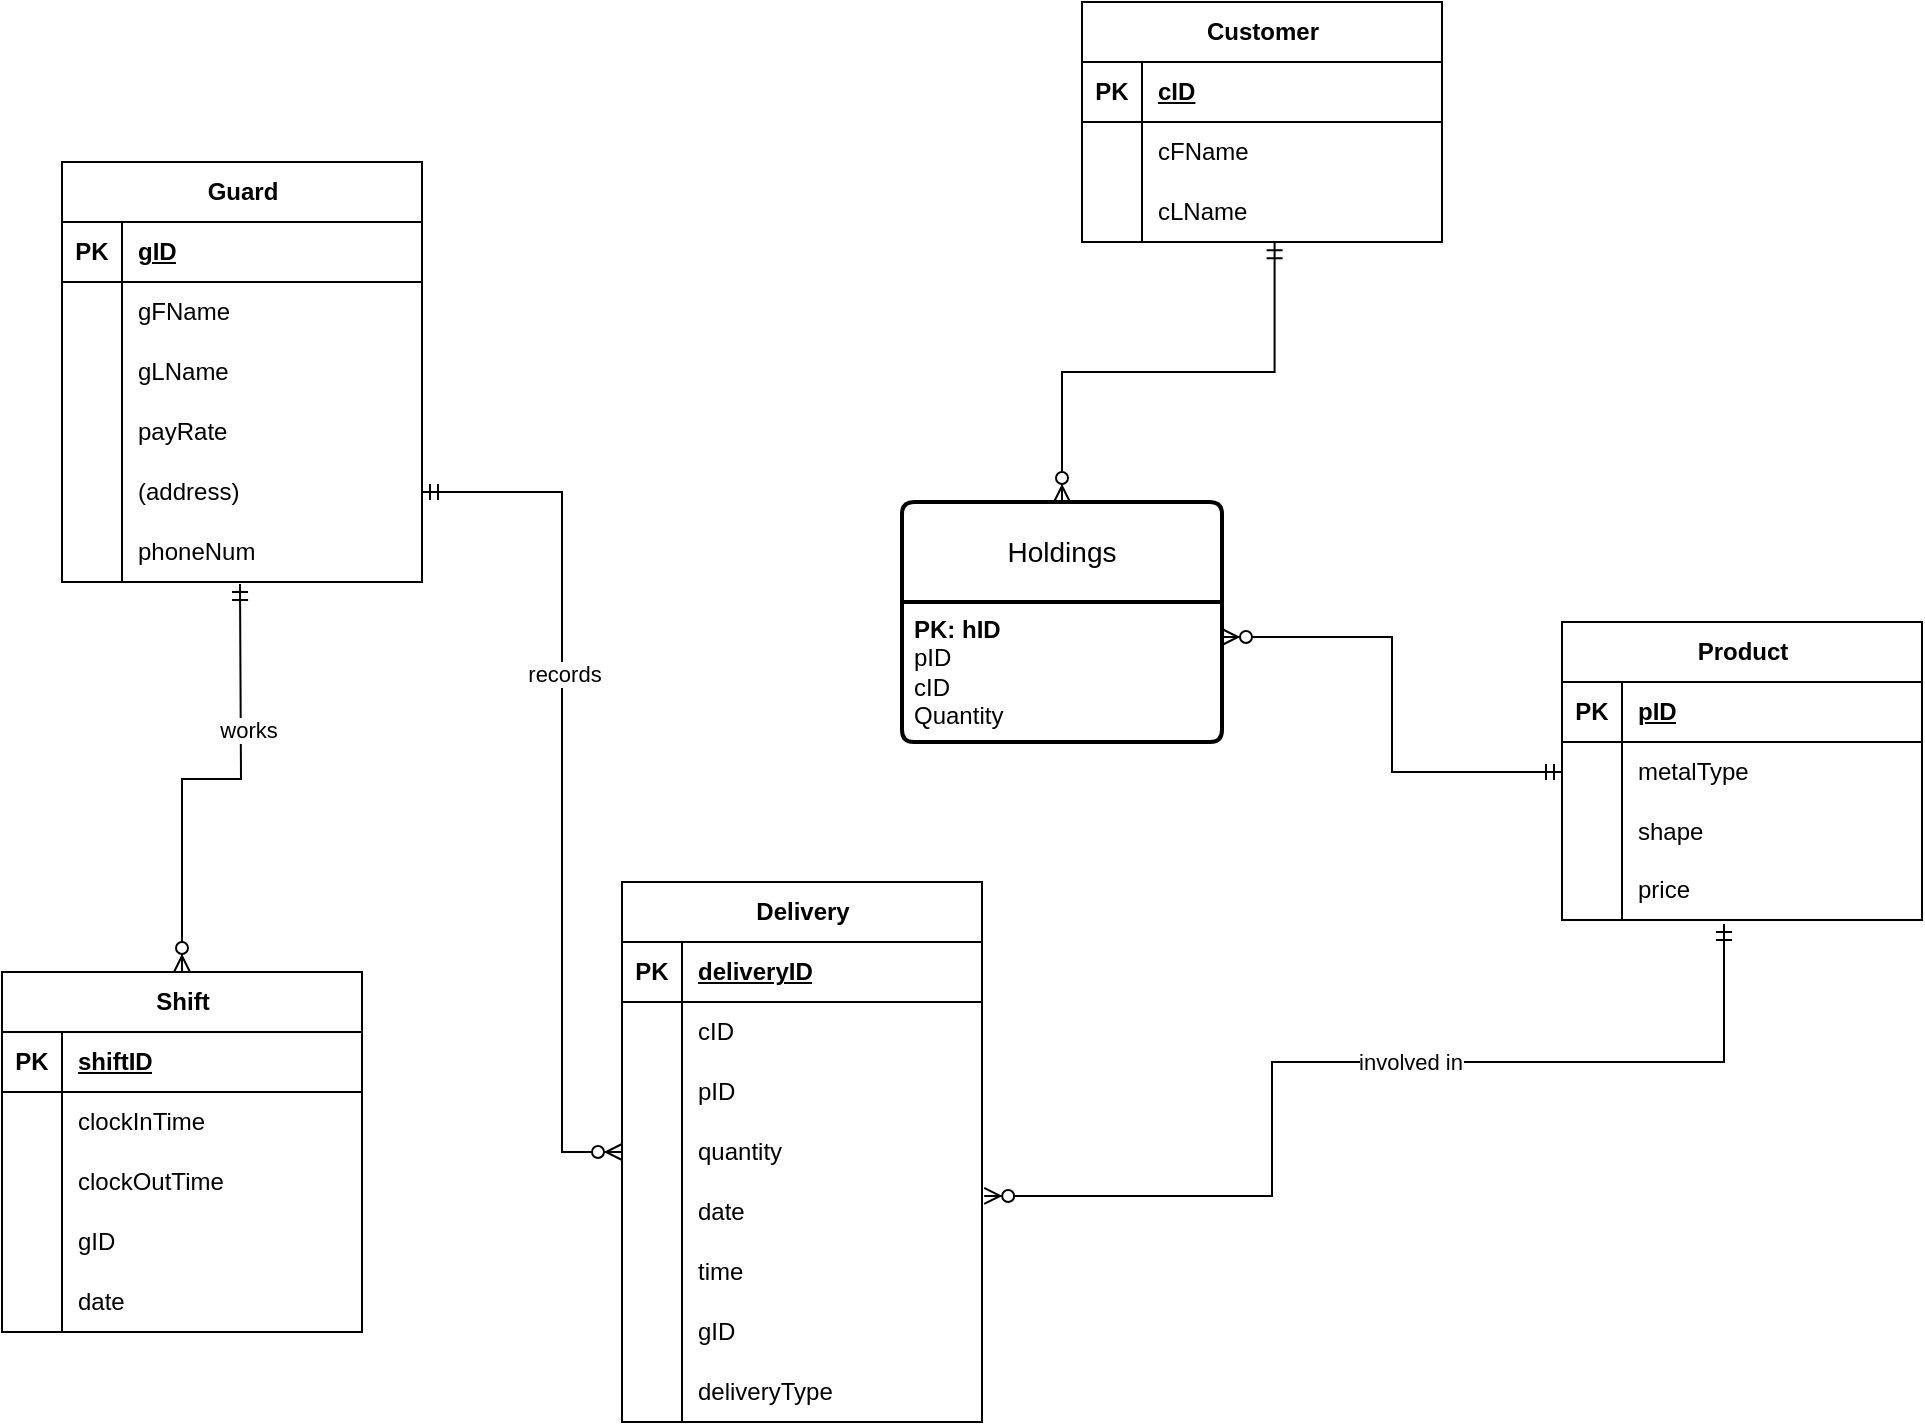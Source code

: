 <mxfile version="21.2.1" type="device">
  <diagram id="R2lEEEUBdFMjLlhIrx00" name="Page-1">
    <mxGraphModel dx="1122" dy="1834" grid="1" gridSize="10" guides="1" tooltips="1" connect="1" arrows="1" fold="1" page="1" pageScale="1" pageWidth="850" pageHeight="1100" math="0" shadow="0" extFonts="Permanent Marker^https://fonts.googleapis.com/css?family=Permanent+Marker">
      <root>
        <mxCell id="0" />
        <mxCell id="1" parent="0" />
        <mxCell id="6rHuHZp9k7wlHk1O68KM-27" value="Customer" style="shape=table;startSize=30;container=1;collapsible=1;childLayout=tableLayout;fixedRows=1;rowLines=0;fontStyle=1;align=center;resizeLast=1;html=1;" parent="1" vertex="1">
          <mxGeometry x="550" y="-20" width="180" height="120" as="geometry" />
        </mxCell>
        <mxCell id="6rHuHZp9k7wlHk1O68KM-28" value="" style="shape=tableRow;horizontal=0;startSize=0;swimlaneHead=0;swimlaneBody=0;fillColor=none;collapsible=0;dropTarget=0;points=[[0,0.5],[1,0.5]];portConstraint=eastwest;top=0;left=0;right=0;bottom=1;" parent="6rHuHZp9k7wlHk1O68KM-27" vertex="1">
          <mxGeometry y="30" width="180" height="30" as="geometry" />
        </mxCell>
        <mxCell id="6rHuHZp9k7wlHk1O68KM-29" value="PK" style="shape=partialRectangle;connectable=0;fillColor=none;top=0;left=0;bottom=0;right=0;fontStyle=1;overflow=hidden;whiteSpace=wrap;html=1;" parent="6rHuHZp9k7wlHk1O68KM-28" vertex="1">
          <mxGeometry width="30" height="30" as="geometry">
            <mxRectangle width="30" height="30" as="alternateBounds" />
          </mxGeometry>
        </mxCell>
        <mxCell id="6rHuHZp9k7wlHk1O68KM-30" value="cID" style="shape=partialRectangle;connectable=0;fillColor=none;top=0;left=0;bottom=0;right=0;align=left;spacingLeft=6;fontStyle=5;overflow=hidden;whiteSpace=wrap;html=1;" parent="6rHuHZp9k7wlHk1O68KM-28" vertex="1">
          <mxGeometry x="30" width="150" height="30" as="geometry">
            <mxRectangle width="150" height="30" as="alternateBounds" />
          </mxGeometry>
        </mxCell>
        <mxCell id="6rHuHZp9k7wlHk1O68KM-31" value="" style="shape=tableRow;horizontal=0;startSize=0;swimlaneHead=0;swimlaneBody=0;fillColor=none;collapsible=0;dropTarget=0;points=[[0,0.5],[1,0.5]];portConstraint=eastwest;top=0;left=0;right=0;bottom=0;" parent="6rHuHZp9k7wlHk1O68KM-27" vertex="1">
          <mxGeometry y="60" width="180" height="30" as="geometry" />
        </mxCell>
        <mxCell id="6rHuHZp9k7wlHk1O68KM-32" value="" style="shape=partialRectangle;connectable=0;fillColor=none;top=0;left=0;bottom=0;right=0;editable=1;overflow=hidden;whiteSpace=wrap;html=1;" parent="6rHuHZp9k7wlHk1O68KM-31" vertex="1">
          <mxGeometry width="30" height="30" as="geometry">
            <mxRectangle width="30" height="30" as="alternateBounds" />
          </mxGeometry>
        </mxCell>
        <mxCell id="6rHuHZp9k7wlHk1O68KM-33" value="cFName" style="shape=partialRectangle;connectable=0;fillColor=none;top=0;left=0;bottom=0;right=0;align=left;spacingLeft=6;overflow=hidden;whiteSpace=wrap;html=1;" parent="6rHuHZp9k7wlHk1O68KM-31" vertex="1">
          <mxGeometry x="30" width="150" height="30" as="geometry">
            <mxRectangle width="150" height="30" as="alternateBounds" />
          </mxGeometry>
        </mxCell>
        <mxCell id="6rHuHZp9k7wlHk1O68KM-34" value="" style="shape=tableRow;horizontal=0;startSize=0;swimlaneHead=0;swimlaneBody=0;fillColor=none;collapsible=0;dropTarget=0;points=[[0,0.5],[1,0.5]];portConstraint=eastwest;top=0;left=0;right=0;bottom=0;" parent="6rHuHZp9k7wlHk1O68KM-27" vertex="1">
          <mxGeometry y="90" width="180" height="30" as="geometry" />
        </mxCell>
        <mxCell id="6rHuHZp9k7wlHk1O68KM-35" value="" style="shape=partialRectangle;connectable=0;fillColor=none;top=0;left=0;bottom=0;right=0;editable=1;overflow=hidden;whiteSpace=wrap;html=1;" parent="6rHuHZp9k7wlHk1O68KM-34" vertex="1">
          <mxGeometry width="30" height="30" as="geometry">
            <mxRectangle width="30" height="30" as="alternateBounds" />
          </mxGeometry>
        </mxCell>
        <mxCell id="6rHuHZp9k7wlHk1O68KM-36" value="cLName" style="shape=partialRectangle;connectable=0;fillColor=none;top=0;left=0;bottom=0;right=0;align=left;spacingLeft=6;overflow=hidden;whiteSpace=wrap;html=1;" parent="6rHuHZp9k7wlHk1O68KM-34" vertex="1">
          <mxGeometry x="30" width="150" height="30" as="geometry">
            <mxRectangle width="150" height="30" as="alternateBounds" />
          </mxGeometry>
        </mxCell>
        <mxCell id="6rHuHZp9k7wlHk1O68KM-40" value="Guard" style="shape=table;startSize=30;container=1;collapsible=1;childLayout=tableLayout;fixedRows=1;rowLines=0;fontStyle=1;align=center;resizeLast=1;html=1;" parent="1" vertex="1">
          <mxGeometry x="40" y="60" width="180" height="210" as="geometry" />
        </mxCell>
        <mxCell id="6rHuHZp9k7wlHk1O68KM-41" value="" style="shape=tableRow;horizontal=0;startSize=0;swimlaneHead=0;swimlaneBody=0;fillColor=none;collapsible=0;dropTarget=0;points=[[0,0.5],[1,0.5]];portConstraint=eastwest;top=0;left=0;right=0;bottom=1;" parent="6rHuHZp9k7wlHk1O68KM-40" vertex="1">
          <mxGeometry y="30" width="180" height="30" as="geometry" />
        </mxCell>
        <mxCell id="6rHuHZp9k7wlHk1O68KM-42" value="PK" style="shape=partialRectangle;connectable=0;fillColor=none;top=0;left=0;bottom=0;right=0;fontStyle=1;overflow=hidden;whiteSpace=wrap;html=1;" parent="6rHuHZp9k7wlHk1O68KM-41" vertex="1">
          <mxGeometry width="30" height="30" as="geometry">
            <mxRectangle width="30" height="30" as="alternateBounds" />
          </mxGeometry>
        </mxCell>
        <mxCell id="6rHuHZp9k7wlHk1O68KM-43" value="gID" style="shape=partialRectangle;connectable=0;fillColor=none;top=0;left=0;bottom=0;right=0;align=left;spacingLeft=6;fontStyle=5;overflow=hidden;whiteSpace=wrap;html=1;" parent="6rHuHZp9k7wlHk1O68KM-41" vertex="1">
          <mxGeometry x="30" width="150" height="30" as="geometry">
            <mxRectangle width="150" height="30" as="alternateBounds" />
          </mxGeometry>
        </mxCell>
        <mxCell id="6rHuHZp9k7wlHk1O68KM-44" value="" style="shape=tableRow;horizontal=0;startSize=0;swimlaneHead=0;swimlaneBody=0;fillColor=none;collapsible=0;dropTarget=0;points=[[0,0.5],[1,0.5]];portConstraint=eastwest;top=0;left=0;right=0;bottom=0;" parent="6rHuHZp9k7wlHk1O68KM-40" vertex="1">
          <mxGeometry y="60" width="180" height="30" as="geometry" />
        </mxCell>
        <mxCell id="6rHuHZp9k7wlHk1O68KM-45" value="" style="shape=partialRectangle;connectable=0;fillColor=none;top=0;left=0;bottom=0;right=0;editable=1;overflow=hidden;whiteSpace=wrap;html=1;" parent="6rHuHZp9k7wlHk1O68KM-44" vertex="1">
          <mxGeometry width="30" height="30" as="geometry">
            <mxRectangle width="30" height="30" as="alternateBounds" />
          </mxGeometry>
        </mxCell>
        <mxCell id="6rHuHZp9k7wlHk1O68KM-46" value="gFName" style="shape=partialRectangle;connectable=0;fillColor=none;top=0;left=0;bottom=0;right=0;align=left;spacingLeft=6;overflow=hidden;whiteSpace=wrap;html=1;" parent="6rHuHZp9k7wlHk1O68KM-44" vertex="1">
          <mxGeometry x="30" width="150" height="30" as="geometry">
            <mxRectangle width="150" height="30" as="alternateBounds" />
          </mxGeometry>
        </mxCell>
        <mxCell id="6rHuHZp9k7wlHk1O68KM-47" value="" style="shape=tableRow;horizontal=0;startSize=0;swimlaneHead=0;swimlaneBody=0;fillColor=none;collapsible=0;dropTarget=0;points=[[0,0.5],[1,0.5]];portConstraint=eastwest;top=0;left=0;right=0;bottom=0;" parent="6rHuHZp9k7wlHk1O68KM-40" vertex="1">
          <mxGeometry y="90" width="180" height="30" as="geometry" />
        </mxCell>
        <mxCell id="6rHuHZp9k7wlHk1O68KM-48" value="" style="shape=partialRectangle;connectable=0;fillColor=none;top=0;left=0;bottom=0;right=0;editable=1;overflow=hidden;whiteSpace=wrap;html=1;" parent="6rHuHZp9k7wlHk1O68KM-47" vertex="1">
          <mxGeometry width="30" height="30" as="geometry">
            <mxRectangle width="30" height="30" as="alternateBounds" />
          </mxGeometry>
        </mxCell>
        <mxCell id="6rHuHZp9k7wlHk1O68KM-49" value="gLName" style="shape=partialRectangle;connectable=0;fillColor=none;top=0;left=0;bottom=0;right=0;align=left;spacingLeft=6;overflow=hidden;whiteSpace=wrap;html=1;" parent="6rHuHZp9k7wlHk1O68KM-47" vertex="1">
          <mxGeometry x="30" width="150" height="30" as="geometry">
            <mxRectangle width="150" height="30" as="alternateBounds" />
          </mxGeometry>
        </mxCell>
        <mxCell id="6rHuHZp9k7wlHk1O68KM-50" value="" style="shape=tableRow;horizontal=0;startSize=0;swimlaneHead=0;swimlaneBody=0;fillColor=none;collapsible=0;dropTarget=0;points=[[0,0.5],[1,0.5]];portConstraint=eastwest;top=0;left=0;right=0;bottom=0;" parent="6rHuHZp9k7wlHk1O68KM-40" vertex="1">
          <mxGeometry y="120" width="180" height="30" as="geometry" />
        </mxCell>
        <mxCell id="6rHuHZp9k7wlHk1O68KM-51" value="" style="shape=partialRectangle;connectable=0;fillColor=none;top=0;left=0;bottom=0;right=0;editable=1;overflow=hidden;whiteSpace=wrap;html=1;" parent="6rHuHZp9k7wlHk1O68KM-50" vertex="1">
          <mxGeometry width="30" height="30" as="geometry">
            <mxRectangle width="30" height="30" as="alternateBounds" />
          </mxGeometry>
        </mxCell>
        <mxCell id="6rHuHZp9k7wlHk1O68KM-52" value="payRate" style="shape=partialRectangle;connectable=0;fillColor=none;top=0;left=0;bottom=0;right=0;align=left;spacingLeft=6;overflow=hidden;whiteSpace=wrap;html=1;" parent="6rHuHZp9k7wlHk1O68KM-50" vertex="1">
          <mxGeometry x="30" width="150" height="30" as="geometry">
            <mxRectangle width="150" height="30" as="alternateBounds" />
          </mxGeometry>
        </mxCell>
        <mxCell id="6rHuHZp9k7wlHk1O68KM-129" style="shape=tableRow;horizontal=0;startSize=0;swimlaneHead=0;swimlaneBody=0;fillColor=none;collapsible=0;dropTarget=0;points=[[0,0.5],[1,0.5]];portConstraint=eastwest;top=0;left=0;right=0;bottom=0;" parent="6rHuHZp9k7wlHk1O68KM-40" vertex="1">
          <mxGeometry y="150" width="180" height="30" as="geometry" />
        </mxCell>
        <mxCell id="6rHuHZp9k7wlHk1O68KM-130" style="shape=partialRectangle;connectable=0;fillColor=none;top=0;left=0;bottom=0;right=0;editable=1;overflow=hidden;whiteSpace=wrap;html=1;" parent="6rHuHZp9k7wlHk1O68KM-129" vertex="1">
          <mxGeometry width="30" height="30" as="geometry">
            <mxRectangle width="30" height="30" as="alternateBounds" />
          </mxGeometry>
        </mxCell>
        <mxCell id="6rHuHZp9k7wlHk1O68KM-131" value="(address)" style="shape=partialRectangle;connectable=0;fillColor=none;top=0;left=0;bottom=0;right=0;align=left;spacingLeft=6;overflow=hidden;whiteSpace=wrap;html=1;" parent="6rHuHZp9k7wlHk1O68KM-129" vertex="1">
          <mxGeometry x="30" width="150" height="30" as="geometry">
            <mxRectangle width="150" height="30" as="alternateBounds" />
          </mxGeometry>
        </mxCell>
        <mxCell id="6rHuHZp9k7wlHk1O68KM-132" style="shape=tableRow;horizontal=0;startSize=0;swimlaneHead=0;swimlaneBody=0;fillColor=none;collapsible=0;dropTarget=0;points=[[0,0.5],[1,0.5]];portConstraint=eastwest;top=0;left=0;right=0;bottom=0;" parent="6rHuHZp9k7wlHk1O68KM-40" vertex="1">
          <mxGeometry y="180" width="180" height="30" as="geometry" />
        </mxCell>
        <mxCell id="6rHuHZp9k7wlHk1O68KM-133" style="shape=partialRectangle;connectable=0;fillColor=none;top=0;left=0;bottom=0;right=0;editable=1;overflow=hidden;whiteSpace=wrap;html=1;" parent="6rHuHZp9k7wlHk1O68KM-132" vertex="1">
          <mxGeometry width="30" height="30" as="geometry">
            <mxRectangle width="30" height="30" as="alternateBounds" />
          </mxGeometry>
        </mxCell>
        <mxCell id="6rHuHZp9k7wlHk1O68KM-134" value="phoneNum" style="shape=partialRectangle;connectable=0;fillColor=none;top=0;left=0;bottom=0;right=0;align=left;spacingLeft=6;overflow=hidden;whiteSpace=wrap;html=1;" parent="6rHuHZp9k7wlHk1O68KM-132" vertex="1">
          <mxGeometry x="30" width="150" height="30" as="geometry">
            <mxRectangle width="150" height="30" as="alternateBounds" />
          </mxGeometry>
        </mxCell>
        <mxCell id="6rHuHZp9k7wlHk1O68KM-53" value="Product" style="shape=table;startSize=30;container=1;collapsible=1;childLayout=tableLayout;fixedRows=1;rowLines=0;fontStyle=1;align=center;resizeLast=1;html=1;" parent="1" vertex="1">
          <mxGeometry x="790" y="290" width="180" height="149" as="geometry" />
        </mxCell>
        <mxCell id="6rHuHZp9k7wlHk1O68KM-54" value="" style="shape=tableRow;horizontal=0;startSize=0;swimlaneHead=0;swimlaneBody=0;fillColor=none;collapsible=0;dropTarget=0;points=[[0,0.5],[1,0.5]];portConstraint=eastwest;top=0;left=0;right=0;bottom=1;" parent="6rHuHZp9k7wlHk1O68KM-53" vertex="1">
          <mxGeometry y="30" width="180" height="30" as="geometry" />
        </mxCell>
        <mxCell id="6rHuHZp9k7wlHk1O68KM-55" value="PK" style="shape=partialRectangle;connectable=0;fillColor=none;top=0;left=0;bottom=0;right=0;fontStyle=1;overflow=hidden;whiteSpace=wrap;html=1;" parent="6rHuHZp9k7wlHk1O68KM-54" vertex="1">
          <mxGeometry width="30" height="30" as="geometry">
            <mxRectangle width="30" height="30" as="alternateBounds" />
          </mxGeometry>
        </mxCell>
        <mxCell id="6rHuHZp9k7wlHk1O68KM-56" value="pID" style="shape=partialRectangle;connectable=0;fillColor=none;top=0;left=0;bottom=0;right=0;align=left;spacingLeft=6;fontStyle=5;overflow=hidden;whiteSpace=wrap;html=1;" parent="6rHuHZp9k7wlHk1O68KM-54" vertex="1">
          <mxGeometry x="30" width="150" height="30" as="geometry">
            <mxRectangle width="150" height="30" as="alternateBounds" />
          </mxGeometry>
        </mxCell>
        <mxCell id="6rHuHZp9k7wlHk1O68KM-57" value="" style="shape=tableRow;horizontal=0;startSize=0;swimlaneHead=0;swimlaneBody=0;fillColor=none;collapsible=0;dropTarget=0;points=[[0,0.5],[1,0.5]];portConstraint=eastwest;top=0;left=0;right=0;bottom=0;" parent="6rHuHZp9k7wlHk1O68KM-53" vertex="1">
          <mxGeometry y="60" width="180" height="30" as="geometry" />
        </mxCell>
        <mxCell id="6rHuHZp9k7wlHk1O68KM-58" value="" style="shape=partialRectangle;connectable=0;fillColor=none;top=0;left=0;bottom=0;right=0;editable=1;overflow=hidden;whiteSpace=wrap;html=1;" parent="6rHuHZp9k7wlHk1O68KM-57" vertex="1">
          <mxGeometry width="30" height="30" as="geometry">
            <mxRectangle width="30" height="30" as="alternateBounds" />
          </mxGeometry>
        </mxCell>
        <mxCell id="6rHuHZp9k7wlHk1O68KM-59" value="metalType" style="shape=partialRectangle;connectable=0;fillColor=none;top=0;left=0;bottom=0;right=0;align=left;spacingLeft=6;overflow=hidden;whiteSpace=wrap;html=1;" parent="6rHuHZp9k7wlHk1O68KM-57" vertex="1">
          <mxGeometry x="30" width="150" height="30" as="geometry">
            <mxRectangle width="150" height="30" as="alternateBounds" />
          </mxGeometry>
        </mxCell>
        <mxCell id="6rHuHZp9k7wlHk1O68KM-60" value="" style="shape=tableRow;horizontal=0;startSize=0;swimlaneHead=0;swimlaneBody=0;fillColor=none;collapsible=0;dropTarget=0;points=[[0,0.5],[1,0.5]];portConstraint=eastwest;top=0;left=0;right=0;bottom=0;" parent="6rHuHZp9k7wlHk1O68KM-53" vertex="1">
          <mxGeometry y="90" width="180" height="29" as="geometry" />
        </mxCell>
        <mxCell id="6rHuHZp9k7wlHk1O68KM-61" value="" style="shape=partialRectangle;connectable=0;fillColor=none;top=0;left=0;bottom=0;right=0;editable=1;overflow=hidden;whiteSpace=wrap;html=1;" parent="6rHuHZp9k7wlHk1O68KM-60" vertex="1">
          <mxGeometry width="30" height="29" as="geometry">
            <mxRectangle width="30" height="29" as="alternateBounds" />
          </mxGeometry>
        </mxCell>
        <mxCell id="6rHuHZp9k7wlHk1O68KM-62" value="shape&lt;span style=&quot;white-space: pre;&quot;&gt; &lt;/span&gt;" style="shape=partialRectangle;connectable=0;fillColor=none;top=0;left=0;bottom=0;right=0;align=left;spacingLeft=6;overflow=hidden;whiteSpace=wrap;html=1;" parent="6rHuHZp9k7wlHk1O68KM-60" vertex="1">
          <mxGeometry x="30" width="150" height="29" as="geometry">
            <mxRectangle width="150" height="29" as="alternateBounds" />
          </mxGeometry>
        </mxCell>
        <mxCell id="6rHuHZp9k7wlHk1O68KM-63" value="" style="shape=tableRow;horizontal=0;startSize=0;swimlaneHead=0;swimlaneBody=0;fillColor=none;collapsible=0;dropTarget=0;points=[[0,0.5],[1,0.5]];portConstraint=eastwest;top=0;left=0;right=0;bottom=0;" parent="6rHuHZp9k7wlHk1O68KM-53" vertex="1">
          <mxGeometry y="119" width="180" height="30" as="geometry" />
        </mxCell>
        <mxCell id="6rHuHZp9k7wlHk1O68KM-64" value="" style="shape=partialRectangle;connectable=0;fillColor=none;top=0;left=0;bottom=0;right=0;editable=1;overflow=hidden;whiteSpace=wrap;html=1;" parent="6rHuHZp9k7wlHk1O68KM-63" vertex="1">
          <mxGeometry width="30" height="30" as="geometry">
            <mxRectangle width="30" height="30" as="alternateBounds" />
          </mxGeometry>
        </mxCell>
        <mxCell id="6rHuHZp9k7wlHk1O68KM-65" value="price" style="shape=partialRectangle;connectable=0;fillColor=none;top=0;left=0;bottom=0;right=0;align=left;spacingLeft=6;overflow=hidden;whiteSpace=wrap;html=1;" parent="6rHuHZp9k7wlHk1O68KM-63" vertex="1">
          <mxGeometry x="30" width="150" height="30" as="geometry">
            <mxRectangle width="150" height="30" as="alternateBounds" />
          </mxGeometry>
        </mxCell>
        <mxCell id="6rHuHZp9k7wlHk1O68KM-66" value="Delivery" style="shape=table;startSize=30;container=1;collapsible=1;childLayout=tableLayout;fixedRows=1;rowLines=0;fontStyle=1;align=center;resizeLast=1;html=1;" parent="1" vertex="1">
          <mxGeometry x="320" y="420" width="180" height="270" as="geometry" />
        </mxCell>
        <mxCell id="6rHuHZp9k7wlHk1O68KM-67" value="" style="shape=tableRow;horizontal=0;startSize=0;swimlaneHead=0;swimlaneBody=0;fillColor=none;collapsible=0;dropTarget=0;points=[[0,0.5],[1,0.5]];portConstraint=eastwest;top=0;left=0;right=0;bottom=1;" parent="6rHuHZp9k7wlHk1O68KM-66" vertex="1">
          <mxGeometry y="30" width="180" height="30" as="geometry" />
        </mxCell>
        <mxCell id="6rHuHZp9k7wlHk1O68KM-68" value="PK" style="shape=partialRectangle;connectable=0;fillColor=none;top=0;left=0;bottom=0;right=0;fontStyle=1;overflow=hidden;whiteSpace=wrap;html=1;" parent="6rHuHZp9k7wlHk1O68KM-67" vertex="1">
          <mxGeometry width="30" height="30" as="geometry">
            <mxRectangle width="30" height="30" as="alternateBounds" />
          </mxGeometry>
        </mxCell>
        <mxCell id="6rHuHZp9k7wlHk1O68KM-69" value="deliveryID" style="shape=partialRectangle;connectable=0;fillColor=none;top=0;left=0;bottom=0;right=0;align=left;spacingLeft=6;fontStyle=5;overflow=hidden;whiteSpace=wrap;html=1;" parent="6rHuHZp9k7wlHk1O68KM-67" vertex="1">
          <mxGeometry x="30" width="150" height="30" as="geometry">
            <mxRectangle width="150" height="30" as="alternateBounds" />
          </mxGeometry>
        </mxCell>
        <mxCell id="6rHuHZp9k7wlHk1O68KM-70" value="" style="shape=tableRow;horizontal=0;startSize=0;swimlaneHead=0;swimlaneBody=0;fillColor=none;collapsible=0;dropTarget=0;points=[[0,0.5],[1,0.5]];portConstraint=eastwest;top=0;left=0;right=0;bottom=0;" parent="6rHuHZp9k7wlHk1O68KM-66" vertex="1">
          <mxGeometry y="60" width="180" height="30" as="geometry" />
        </mxCell>
        <mxCell id="6rHuHZp9k7wlHk1O68KM-71" value="" style="shape=partialRectangle;connectable=0;fillColor=none;top=0;left=0;bottom=0;right=0;editable=1;overflow=hidden;whiteSpace=wrap;html=1;" parent="6rHuHZp9k7wlHk1O68KM-70" vertex="1">
          <mxGeometry width="30" height="30" as="geometry">
            <mxRectangle width="30" height="30" as="alternateBounds" />
          </mxGeometry>
        </mxCell>
        <mxCell id="6rHuHZp9k7wlHk1O68KM-72" value="cID" style="shape=partialRectangle;connectable=0;fillColor=none;top=0;left=0;bottom=0;right=0;align=left;spacingLeft=6;overflow=hidden;whiteSpace=wrap;html=1;" parent="6rHuHZp9k7wlHk1O68KM-70" vertex="1">
          <mxGeometry x="30" width="150" height="30" as="geometry">
            <mxRectangle width="150" height="30" as="alternateBounds" />
          </mxGeometry>
        </mxCell>
        <mxCell id="6rHuHZp9k7wlHk1O68KM-73" value="" style="shape=tableRow;horizontal=0;startSize=0;swimlaneHead=0;swimlaneBody=0;fillColor=none;collapsible=0;dropTarget=0;points=[[0,0.5],[1,0.5]];portConstraint=eastwest;top=0;left=0;right=0;bottom=0;" parent="6rHuHZp9k7wlHk1O68KM-66" vertex="1">
          <mxGeometry y="90" width="180" height="30" as="geometry" />
        </mxCell>
        <mxCell id="6rHuHZp9k7wlHk1O68KM-74" value="" style="shape=partialRectangle;connectable=0;fillColor=none;top=0;left=0;bottom=0;right=0;editable=1;overflow=hidden;whiteSpace=wrap;html=1;" parent="6rHuHZp9k7wlHk1O68KM-73" vertex="1">
          <mxGeometry width="30" height="30" as="geometry">
            <mxRectangle width="30" height="30" as="alternateBounds" />
          </mxGeometry>
        </mxCell>
        <mxCell id="6rHuHZp9k7wlHk1O68KM-75" value="pID" style="shape=partialRectangle;connectable=0;fillColor=none;top=0;left=0;bottom=0;right=0;align=left;spacingLeft=6;overflow=hidden;whiteSpace=wrap;html=1;" parent="6rHuHZp9k7wlHk1O68KM-73" vertex="1">
          <mxGeometry x="30" width="150" height="30" as="geometry">
            <mxRectangle width="150" height="30" as="alternateBounds" />
          </mxGeometry>
        </mxCell>
        <mxCell id="6rHuHZp9k7wlHk1O68KM-76" value="" style="shape=tableRow;horizontal=0;startSize=0;swimlaneHead=0;swimlaneBody=0;fillColor=none;collapsible=0;dropTarget=0;points=[[0,0.5],[1,0.5]];portConstraint=eastwest;top=0;left=0;right=0;bottom=0;" parent="6rHuHZp9k7wlHk1O68KM-66" vertex="1">
          <mxGeometry y="120" width="180" height="30" as="geometry" />
        </mxCell>
        <mxCell id="6rHuHZp9k7wlHk1O68KM-77" value="" style="shape=partialRectangle;connectable=0;fillColor=none;top=0;left=0;bottom=0;right=0;editable=1;overflow=hidden;whiteSpace=wrap;html=1;" parent="6rHuHZp9k7wlHk1O68KM-76" vertex="1">
          <mxGeometry width="30" height="30" as="geometry">
            <mxRectangle width="30" height="30" as="alternateBounds" />
          </mxGeometry>
        </mxCell>
        <mxCell id="6rHuHZp9k7wlHk1O68KM-78" value="quantity" style="shape=partialRectangle;connectable=0;fillColor=none;top=0;left=0;bottom=0;right=0;align=left;spacingLeft=6;overflow=hidden;whiteSpace=wrap;html=1;" parent="6rHuHZp9k7wlHk1O68KM-76" vertex="1">
          <mxGeometry x="30" width="150" height="30" as="geometry">
            <mxRectangle width="150" height="30" as="alternateBounds" />
          </mxGeometry>
        </mxCell>
        <mxCell id="6rHuHZp9k7wlHk1O68KM-123" style="shape=tableRow;horizontal=0;startSize=0;swimlaneHead=0;swimlaneBody=0;fillColor=none;collapsible=0;dropTarget=0;points=[[0,0.5],[1,0.5]];portConstraint=eastwest;top=0;left=0;right=0;bottom=0;" parent="6rHuHZp9k7wlHk1O68KM-66" vertex="1">
          <mxGeometry y="150" width="180" height="30" as="geometry" />
        </mxCell>
        <mxCell id="6rHuHZp9k7wlHk1O68KM-124" style="shape=partialRectangle;connectable=0;fillColor=none;top=0;left=0;bottom=0;right=0;editable=1;overflow=hidden;whiteSpace=wrap;html=1;" parent="6rHuHZp9k7wlHk1O68KM-123" vertex="1">
          <mxGeometry width="30" height="30" as="geometry">
            <mxRectangle width="30" height="30" as="alternateBounds" />
          </mxGeometry>
        </mxCell>
        <mxCell id="6rHuHZp9k7wlHk1O68KM-125" value="date" style="shape=partialRectangle;connectable=0;fillColor=none;top=0;left=0;bottom=0;right=0;align=left;spacingLeft=6;overflow=hidden;whiteSpace=wrap;html=1;" parent="6rHuHZp9k7wlHk1O68KM-123" vertex="1">
          <mxGeometry x="30" width="150" height="30" as="geometry">
            <mxRectangle width="150" height="30" as="alternateBounds" />
          </mxGeometry>
        </mxCell>
        <mxCell id="6rHuHZp9k7wlHk1O68KM-120" style="shape=tableRow;horizontal=0;startSize=0;swimlaneHead=0;swimlaneBody=0;fillColor=none;collapsible=0;dropTarget=0;points=[[0,0.5],[1,0.5]];portConstraint=eastwest;top=0;left=0;right=0;bottom=0;" parent="6rHuHZp9k7wlHk1O68KM-66" vertex="1">
          <mxGeometry y="180" width="180" height="30" as="geometry" />
        </mxCell>
        <mxCell id="6rHuHZp9k7wlHk1O68KM-121" style="shape=partialRectangle;connectable=0;fillColor=none;top=0;left=0;bottom=0;right=0;editable=1;overflow=hidden;whiteSpace=wrap;html=1;" parent="6rHuHZp9k7wlHk1O68KM-120" vertex="1">
          <mxGeometry width="30" height="30" as="geometry">
            <mxRectangle width="30" height="30" as="alternateBounds" />
          </mxGeometry>
        </mxCell>
        <mxCell id="6rHuHZp9k7wlHk1O68KM-122" value="time" style="shape=partialRectangle;connectable=0;fillColor=none;top=0;left=0;bottom=0;right=0;align=left;spacingLeft=6;overflow=hidden;whiteSpace=wrap;html=1;" parent="6rHuHZp9k7wlHk1O68KM-120" vertex="1">
          <mxGeometry x="30" width="150" height="30" as="geometry">
            <mxRectangle width="150" height="30" as="alternateBounds" />
          </mxGeometry>
        </mxCell>
        <mxCell id="6rHuHZp9k7wlHk1O68KM-117" style="shape=tableRow;horizontal=0;startSize=0;swimlaneHead=0;swimlaneBody=0;fillColor=none;collapsible=0;dropTarget=0;points=[[0,0.5],[1,0.5]];portConstraint=eastwest;top=0;left=0;right=0;bottom=0;" parent="6rHuHZp9k7wlHk1O68KM-66" vertex="1">
          <mxGeometry y="210" width="180" height="30" as="geometry" />
        </mxCell>
        <mxCell id="6rHuHZp9k7wlHk1O68KM-118" style="shape=partialRectangle;connectable=0;fillColor=none;top=0;left=0;bottom=0;right=0;editable=1;overflow=hidden;whiteSpace=wrap;html=1;" parent="6rHuHZp9k7wlHk1O68KM-117" vertex="1">
          <mxGeometry width="30" height="30" as="geometry">
            <mxRectangle width="30" height="30" as="alternateBounds" />
          </mxGeometry>
        </mxCell>
        <mxCell id="6rHuHZp9k7wlHk1O68KM-119" value="gID" style="shape=partialRectangle;connectable=0;fillColor=none;top=0;left=0;bottom=0;right=0;align=left;spacingLeft=6;overflow=hidden;whiteSpace=wrap;html=1;" parent="6rHuHZp9k7wlHk1O68KM-117" vertex="1">
          <mxGeometry x="30" width="150" height="30" as="geometry">
            <mxRectangle width="150" height="30" as="alternateBounds" />
          </mxGeometry>
        </mxCell>
        <mxCell id="6rHuHZp9k7wlHk1O68KM-126" style="shape=tableRow;horizontal=0;startSize=0;swimlaneHead=0;swimlaneBody=0;fillColor=none;collapsible=0;dropTarget=0;points=[[0,0.5],[1,0.5]];portConstraint=eastwest;top=0;left=0;right=0;bottom=0;" parent="6rHuHZp9k7wlHk1O68KM-66" vertex="1">
          <mxGeometry y="240" width="180" height="30" as="geometry" />
        </mxCell>
        <mxCell id="6rHuHZp9k7wlHk1O68KM-127" style="shape=partialRectangle;connectable=0;fillColor=none;top=0;left=0;bottom=0;right=0;editable=1;overflow=hidden;whiteSpace=wrap;html=1;" parent="6rHuHZp9k7wlHk1O68KM-126" vertex="1">
          <mxGeometry width="30" height="30" as="geometry">
            <mxRectangle width="30" height="30" as="alternateBounds" />
          </mxGeometry>
        </mxCell>
        <mxCell id="6rHuHZp9k7wlHk1O68KM-128" value="deliveryType" style="shape=partialRectangle;connectable=0;fillColor=none;top=0;left=0;bottom=0;right=0;align=left;spacingLeft=6;overflow=hidden;whiteSpace=wrap;html=1;" parent="6rHuHZp9k7wlHk1O68KM-126" vertex="1">
          <mxGeometry x="30" width="150" height="30" as="geometry">
            <mxRectangle width="150" height="30" as="alternateBounds" />
          </mxGeometry>
        </mxCell>
        <mxCell id="6rHuHZp9k7wlHk1O68KM-79" value="Shift" style="shape=table;startSize=30;container=1;collapsible=1;childLayout=tableLayout;fixedRows=1;rowLines=0;fontStyle=1;align=center;resizeLast=1;html=1;" parent="1" vertex="1">
          <mxGeometry x="10" y="465" width="180" height="180" as="geometry" />
        </mxCell>
        <mxCell id="6rHuHZp9k7wlHk1O68KM-80" value="" style="shape=tableRow;horizontal=0;startSize=0;swimlaneHead=0;swimlaneBody=0;fillColor=none;collapsible=0;dropTarget=0;points=[[0,0.5],[1,0.5]];portConstraint=eastwest;top=0;left=0;right=0;bottom=1;" parent="6rHuHZp9k7wlHk1O68KM-79" vertex="1">
          <mxGeometry y="30" width="180" height="30" as="geometry" />
        </mxCell>
        <mxCell id="6rHuHZp9k7wlHk1O68KM-81" value="PK" style="shape=partialRectangle;connectable=0;fillColor=none;top=0;left=0;bottom=0;right=0;fontStyle=1;overflow=hidden;whiteSpace=wrap;html=1;" parent="6rHuHZp9k7wlHk1O68KM-80" vertex="1">
          <mxGeometry width="30" height="30" as="geometry">
            <mxRectangle width="30" height="30" as="alternateBounds" />
          </mxGeometry>
        </mxCell>
        <mxCell id="6rHuHZp9k7wlHk1O68KM-82" value="shiftID" style="shape=partialRectangle;connectable=0;fillColor=none;top=0;left=0;bottom=0;right=0;align=left;spacingLeft=6;fontStyle=5;overflow=hidden;whiteSpace=wrap;html=1;" parent="6rHuHZp9k7wlHk1O68KM-80" vertex="1">
          <mxGeometry x="30" width="150" height="30" as="geometry">
            <mxRectangle width="150" height="30" as="alternateBounds" />
          </mxGeometry>
        </mxCell>
        <mxCell id="6rHuHZp9k7wlHk1O68KM-83" value="" style="shape=tableRow;horizontal=0;startSize=0;swimlaneHead=0;swimlaneBody=0;fillColor=none;collapsible=0;dropTarget=0;points=[[0,0.5],[1,0.5]];portConstraint=eastwest;top=0;left=0;right=0;bottom=0;" parent="6rHuHZp9k7wlHk1O68KM-79" vertex="1">
          <mxGeometry y="60" width="180" height="30" as="geometry" />
        </mxCell>
        <mxCell id="6rHuHZp9k7wlHk1O68KM-84" value="" style="shape=partialRectangle;connectable=0;fillColor=none;top=0;left=0;bottom=0;right=0;editable=1;overflow=hidden;whiteSpace=wrap;html=1;" parent="6rHuHZp9k7wlHk1O68KM-83" vertex="1">
          <mxGeometry width="30" height="30" as="geometry">
            <mxRectangle width="30" height="30" as="alternateBounds" />
          </mxGeometry>
        </mxCell>
        <mxCell id="6rHuHZp9k7wlHk1O68KM-85" value="clockInTime" style="shape=partialRectangle;connectable=0;fillColor=none;top=0;left=0;bottom=0;right=0;align=left;spacingLeft=6;overflow=hidden;whiteSpace=wrap;html=1;" parent="6rHuHZp9k7wlHk1O68KM-83" vertex="1">
          <mxGeometry x="30" width="150" height="30" as="geometry">
            <mxRectangle width="150" height="30" as="alternateBounds" />
          </mxGeometry>
        </mxCell>
        <mxCell id="6rHuHZp9k7wlHk1O68KM-86" value="" style="shape=tableRow;horizontal=0;startSize=0;swimlaneHead=0;swimlaneBody=0;fillColor=none;collapsible=0;dropTarget=0;points=[[0,0.5],[1,0.5]];portConstraint=eastwest;top=0;left=0;right=0;bottom=0;" parent="6rHuHZp9k7wlHk1O68KM-79" vertex="1">
          <mxGeometry y="90" width="180" height="30" as="geometry" />
        </mxCell>
        <mxCell id="6rHuHZp9k7wlHk1O68KM-87" value="" style="shape=partialRectangle;connectable=0;fillColor=none;top=0;left=0;bottom=0;right=0;editable=1;overflow=hidden;whiteSpace=wrap;html=1;" parent="6rHuHZp9k7wlHk1O68KM-86" vertex="1">
          <mxGeometry width="30" height="30" as="geometry">
            <mxRectangle width="30" height="30" as="alternateBounds" />
          </mxGeometry>
        </mxCell>
        <mxCell id="6rHuHZp9k7wlHk1O68KM-88" value="clockOutTime" style="shape=partialRectangle;connectable=0;fillColor=none;top=0;left=0;bottom=0;right=0;align=left;spacingLeft=6;overflow=hidden;whiteSpace=wrap;html=1;" parent="6rHuHZp9k7wlHk1O68KM-86" vertex="1">
          <mxGeometry x="30" width="150" height="30" as="geometry">
            <mxRectangle width="150" height="30" as="alternateBounds" />
          </mxGeometry>
        </mxCell>
        <mxCell id="6rHuHZp9k7wlHk1O68KM-89" value="" style="shape=tableRow;horizontal=0;startSize=0;swimlaneHead=0;swimlaneBody=0;fillColor=none;collapsible=0;dropTarget=0;points=[[0,0.5],[1,0.5]];portConstraint=eastwest;top=0;left=0;right=0;bottom=0;" parent="6rHuHZp9k7wlHk1O68KM-79" vertex="1">
          <mxGeometry y="120" width="180" height="30" as="geometry" />
        </mxCell>
        <mxCell id="6rHuHZp9k7wlHk1O68KM-90" value="" style="shape=partialRectangle;connectable=0;fillColor=none;top=0;left=0;bottom=0;right=0;editable=1;overflow=hidden;whiteSpace=wrap;html=1;" parent="6rHuHZp9k7wlHk1O68KM-89" vertex="1">
          <mxGeometry width="30" height="30" as="geometry">
            <mxRectangle width="30" height="30" as="alternateBounds" />
          </mxGeometry>
        </mxCell>
        <mxCell id="6rHuHZp9k7wlHk1O68KM-91" value="gID" style="shape=partialRectangle;connectable=0;fillColor=none;top=0;left=0;bottom=0;right=0;align=left;spacingLeft=6;overflow=hidden;whiteSpace=wrap;html=1;" parent="6rHuHZp9k7wlHk1O68KM-89" vertex="1">
          <mxGeometry x="30" width="150" height="30" as="geometry">
            <mxRectangle width="150" height="30" as="alternateBounds" />
          </mxGeometry>
        </mxCell>
        <mxCell id="6rHuHZp9k7wlHk1O68KM-148" style="shape=tableRow;horizontal=0;startSize=0;swimlaneHead=0;swimlaneBody=0;fillColor=none;collapsible=0;dropTarget=0;points=[[0,0.5],[1,0.5]];portConstraint=eastwest;top=0;left=0;right=0;bottom=0;" parent="6rHuHZp9k7wlHk1O68KM-79" vertex="1">
          <mxGeometry y="150" width="180" height="30" as="geometry" />
        </mxCell>
        <mxCell id="6rHuHZp9k7wlHk1O68KM-149" style="shape=partialRectangle;connectable=0;fillColor=none;top=0;left=0;bottom=0;right=0;editable=1;overflow=hidden;whiteSpace=wrap;html=1;" parent="6rHuHZp9k7wlHk1O68KM-148" vertex="1">
          <mxGeometry width="30" height="30" as="geometry">
            <mxRectangle width="30" height="30" as="alternateBounds" />
          </mxGeometry>
        </mxCell>
        <mxCell id="6rHuHZp9k7wlHk1O68KM-150" value="date" style="shape=partialRectangle;connectable=0;fillColor=none;top=0;left=0;bottom=0;right=0;align=left;spacingLeft=6;overflow=hidden;whiteSpace=wrap;html=1;" parent="6rHuHZp9k7wlHk1O68KM-148" vertex="1">
          <mxGeometry x="30" width="150" height="30" as="geometry">
            <mxRectangle width="150" height="30" as="alternateBounds" />
          </mxGeometry>
        </mxCell>
        <mxCell id="OGIJLlq5IVTFvdrDcvrA-1" value="" style="edgeStyle=orthogonalEdgeStyle;fontSize=12;html=1;endArrow=ERzeroToMany;startArrow=ERmandOne;rounded=0;entryX=0.5;entryY=0;entryDx=0;entryDy=0;" edge="1" parent="1" target="6rHuHZp9k7wlHk1O68KM-79">
          <mxGeometry width="100" height="100" relative="1" as="geometry">
            <mxPoint x="129" y="271" as="sourcePoint" />
            <mxPoint x="500" y="320" as="targetPoint" />
          </mxGeometry>
        </mxCell>
        <mxCell id="OGIJLlq5IVTFvdrDcvrA-14" value="works" style="edgeLabel;html=1;align=center;verticalAlign=middle;resizable=0;points=[];" vertex="1" connectable="0" parent="OGIJLlq5IVTFvdrDcvrA-1">
          <mxGeometry x="-0.349" y="3" relative="1" as="geometry">
            <mxPoint as="offset" />
          </mxGeometry>
        </mxCell>
        <mxCell id="OGIJLlq5IVTFvdrDcvrA-2" value="" style="edgeStyle=orthogonalEdgeStyle;fontSize=12;html=1;endArrow=ERzeroToMany;startArrow=ERmandOne;rounded=0;" edge="1" parent="1" source="6rHuHZp9k7wlHk1O68KM-129" target="6rHuHZp9k7wlHk1O68KM-66">
          <mxGeometry width="100" height="100" relative="1" as="geometry">
            <mxPoint x="330" y="281" as="sourcePoint" />
            <mxPoint x="301" y="475" as="targetPoint" />
            <Array as="points">
              <mxPoint x="290" y="225" />
              <mxPoint x="290" y="555" />
            </Array>
          </mxGeometry>
        </mxCell>
        <mxCell id="OGIJLlq5IVTFvdrDcvrA-9" value="records" style="edgeLabel;html=1;align=center;verticalAlign=middle;resizable=0;points=[];" vertex="1" connectable="0" parent="OGIJLlq5IVTFvdrDcvrA-2">
          <mxGeometry x="-0.254" y="1" relative="1" as="geometry">
            <mxPoint as="offset" />
          </mxGeometry>
        </mxCell>
        <mxCell id="OGIJLlq5IVTFvdrDcvrA-3" value="Holdings" style="swimlane;childLayout=stackLayout;horizontal=1;startSize=50;horizontalStack=0;rounded=1;fontSize=14;fontStyle=0;strokeWidth=2;resizeParent=0;resizeLast=1;shadow=0;dashed=0;align=center;arcSize=4;whiteSpace=wrap;html=1;" vertex="1" parent="1">
          <mxGeometry x="460" y="230" width="160" height="120" as="geometry" />
        </mxCell>
        <mxCell id="OGIJLlq5IVTFvdrDcvrA-4" value="&lt;b&gt;PK: hID&lt;/b&gt;&lt;br&gt;pID&lt;br&gt;cID&lt;br&gt;Quantity" style="align=left;strokeColor=none;fillColor=none;spacingLeft=4;fontSize=12;verticalAlign=top;resizable=0;rotatable=0;part=1;html=1;" vertex="1" parent="OGIJLlq5IVTFvdrDcvrA-3">
          <mxGeometry y="50" width="160" height="70" as="geometry" />
        </mxCell>
        <mxCell id="OGIJLlq5IVTFvdrDcvrA-7" value="" style="fontSize=12;html=1;endArrow=ERzeroToMany;startArrow=ERmandOne;rounded=0;entryX=0.5;entryY=0;entryDx=0;entryDy=0;edgeStyle=orthogonalEdgeStyle;exitX=0.535;exitY=1.004;exitDx=0;exitDy=0;exitPerimeter=0;" edge="1" parent="1" source="6rHuHZp9k7wlHk1O68KM-34" target="OGIJLlq5IVTFvdrDcvrA-3">
          <mxGeometry width="100" height="100" relative="1" as="geometry">
            <mxPoint x="631" y="130" as="sourcePoint" />
            <mxPoint x="500" y="280" as="targetPoint" />
          </mxGeometry>
        </mxCell>
        <mxCell id="OGIJLlq5IVTFvdrDcvrA-8" value="" style="fontSize=12;html=1;endArrow=ERzeroToMany;startArrow=ERmandOne;rounded=0;entryX=1;entryY=0.25;entryDx=0;entryDy=0;exitX=0;exitY=0.5;exitDx=0;exitDy=0;edgeStyle=orthogonalEdgeStyle;" edge="1" parent="1" source="6rHuHZp9k7wlHk1O68KM-57" target="OGIJLlq5IVTFvdrDcvrA-4">
          <mxGeometry width="100" height="100" relative="1" as="geometry">
            <mxPoint x="761" y="180" as="sourcePoint" />
            <mxPoint x="730" y="300" as="targetPoint" />
          </mxGeometry>
        </mxCell>
        <mxCell id="OGIJLlq5IVTFvdrDcvrA-12" value="" style="edgeStyle=orthogonalEdgeStyle;fontSize=12;html=1;endArrow=ERzeroToMany;startArrow=ERmandOne;rounded=0;exitX=0.45;exitY=1.067;exitDx=0;exitDy=0;exitPerimeter=0;entryX=1.006;entryY=0.233;entryDx=0;entryDy=0;entryPerimeter=0;" edge="1" parent="1" source="6rHuHZp9k7wlHk1O68KM-63" target="6rHuHZp9k7wlHk1O68KM-123">
          <mxGeometry width="100" height="100" relative="1" as="geometry">
            <mxPoint x="460" y="510" as="sourcePoint" />
            <mxPoint x="560" y="410" as="targetPoint" />
            <Array as="points">
              <mxPoint x="871" y="510" />
              <mxPoint x="645" y="510" />
              <mxPoint x="645" y="577" />
            </Array>
          </mxGeometry>
        </mxCell>
        <mxCell id="OGIJLlq5IVTFvdrDcvrA-13" value="involved in" style="edgeLabel;html=1;align=center;verticalAlign=middle;resizable=0;points=[];" vertex="1" connectable="0" parent="OGIJLlq5IVTFvdrDcvrA-12">
          <mxGeometry x="-0.104" relative="1" as="geometry">
            <mxPoint as="offset" />
          </mxGeometry>
        </mxCell>
      </root>
    </mxGraphModel>
  </diagram>
</mxfile>
